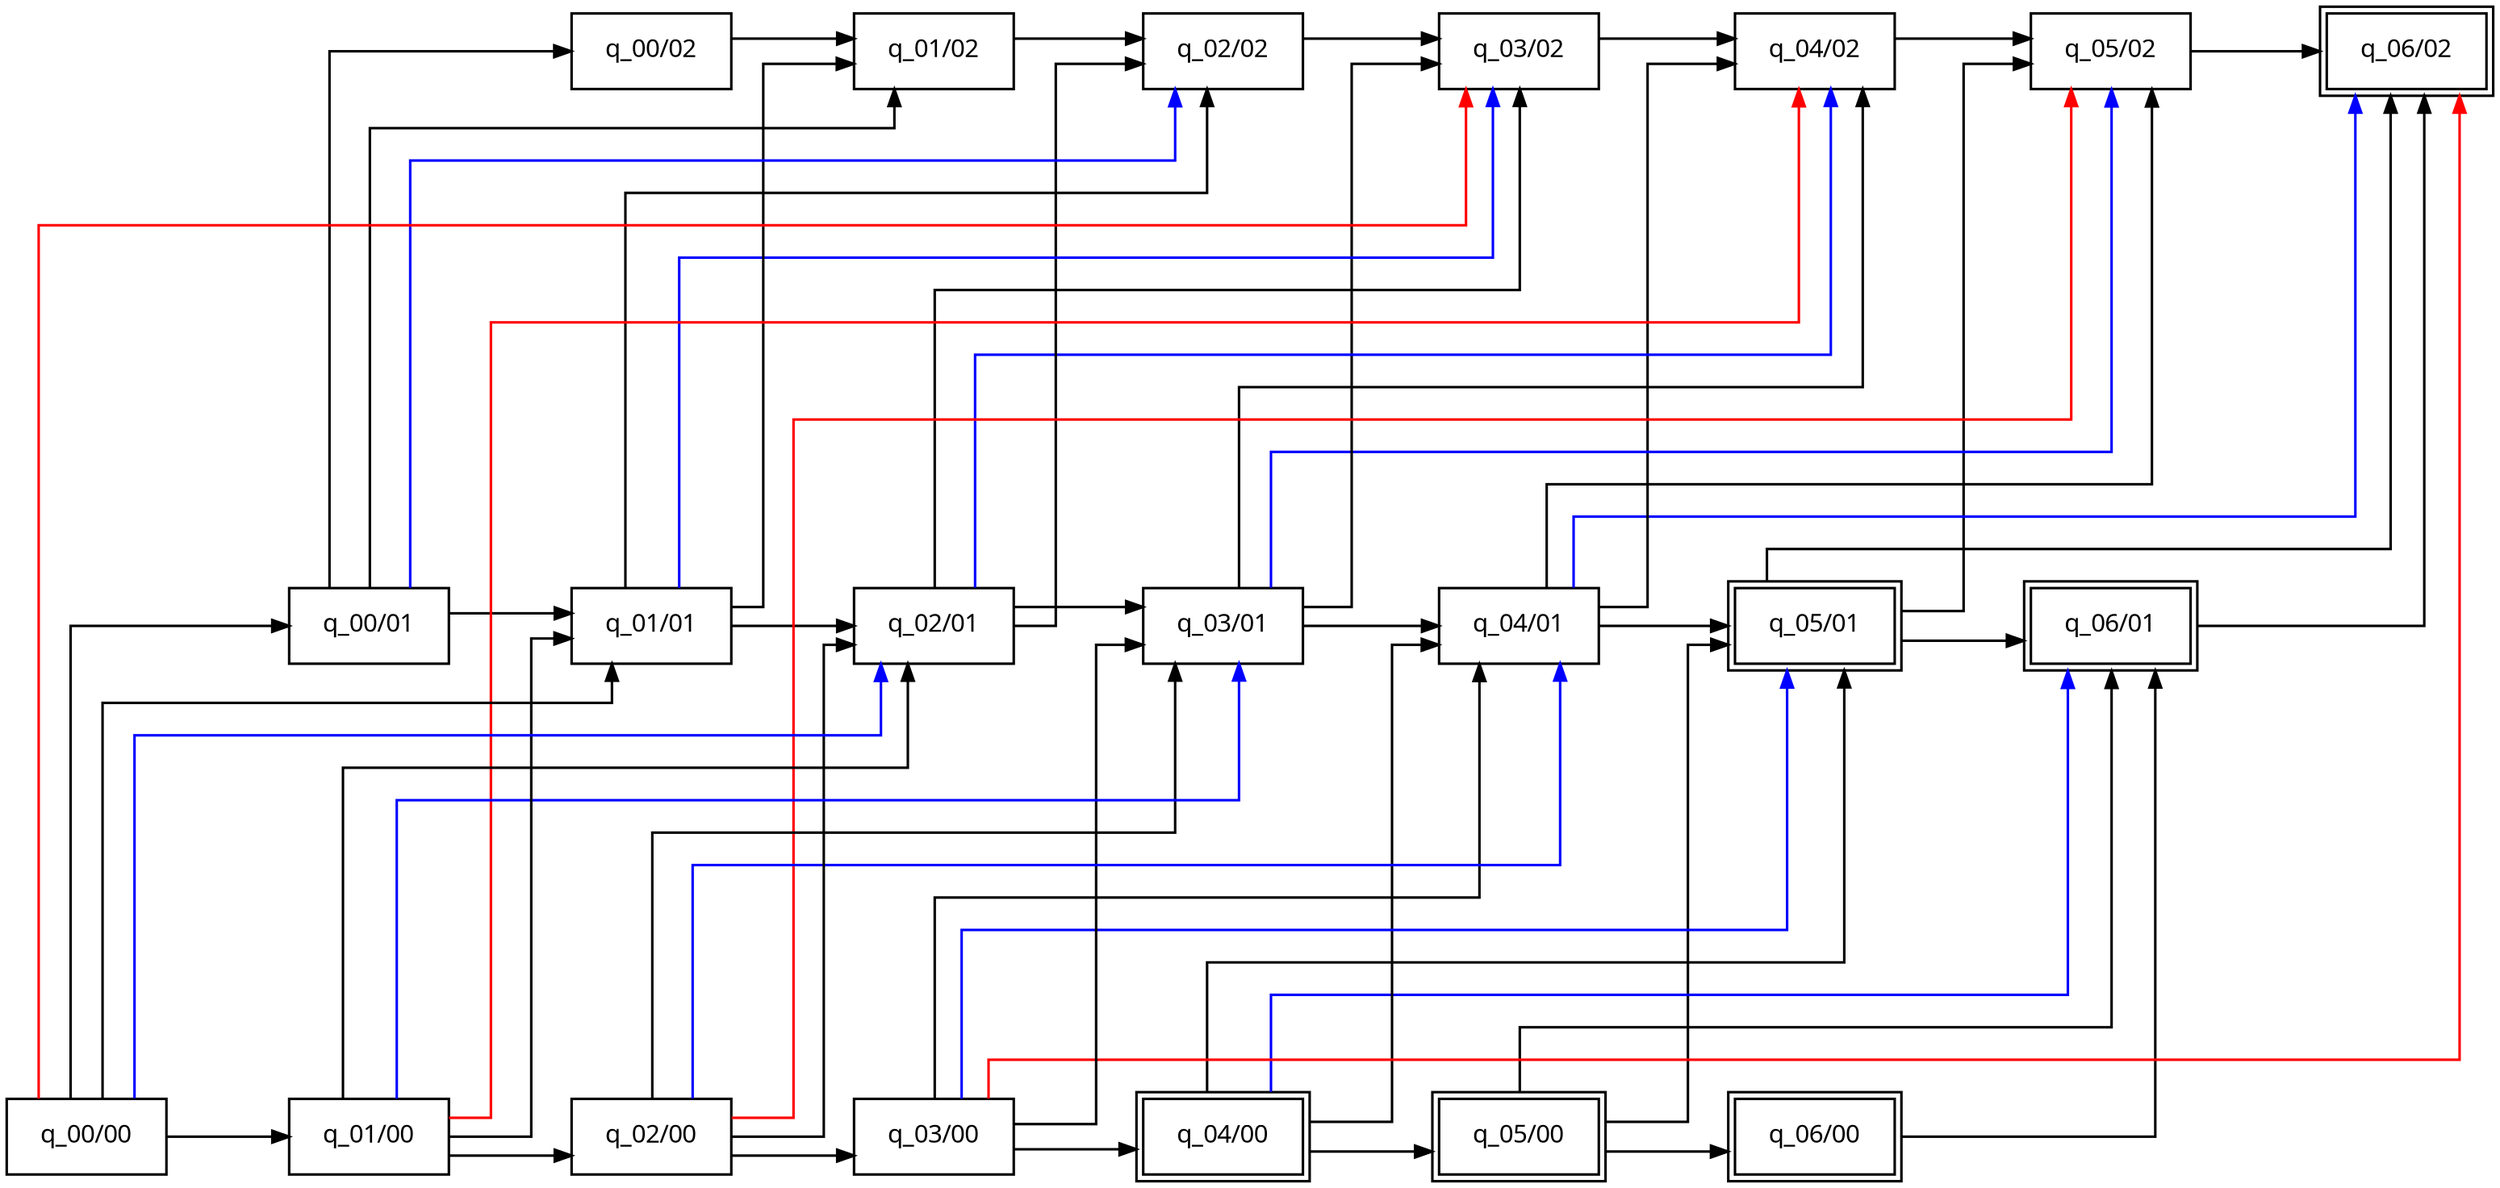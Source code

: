 strict digraph {
    nodesep=0.25;
    splines=ortho;
    graph ["concentrate"="false","rankdir"="LR","bgcolor"="transparent","margin"="0.0","compound"="true","nslimit"="20"]
    "q_06/02" [group=2]["color"="black","fontcolor"="black","fontname"="JetBrains Mono","fontsize"="15","penwidth"="1.5","shape"="rect",peripheries=2, margin="0.28,0.2"]
    "q_05/02" [group=2]["color"="black","fontcolor"="black","fontname"="JetBrains Mono","fontsize"="15","penwidth"="1.5","shape"="rect", margin="0.28,0.2"]
    "q_04/02" [group=2]["color"="black","fontcolor"="black","fontname"="JetBrains Mono","fontsize"="15","penwidth"="1.5","shape"="rect", margin="0.28,0.2"]
    "q_03/02" [group=2]["color"="black","fontcolor"="black","fontname"="JetBrains Mono","fontsize"="15","penwidth"="1.5","shape"="rect", margin="0.28,0.2"]
    "q_02/02" [group=2]["color"="black","fontcolor"="black","fontname"="JetBrains Mono","fontsize"="15","penwidth"="1.5","shape"="rect", margin="0.28,0.2"]
    "q_01/02" [group=2]["color"="black","fontcolor"="black","fontname"="JetBrains Mono","fontsize"="15","penwidth"="1.5","shape"="rect", margin="0.28,0.2"]
    "q_00/02" [group=2]["color"="black","fontcolor"="black","fontname"="JetBrains Mono","fontsize"="15","penwidth"="1.5","shape"="rect", margin="0.28,0.2"]
    "q_06/01" [group=1]["color"="black","fontcolor"="black","fontname"="JetBrains Mono","fontsize"="15","penwidth"="1.5","shape"="rect",peripheries=2, margin="0.28,0.2"]
    "q_05/01" [group=1]["color"="black","fontcolor"="black","fontname"="JetBrains Mono","fontsize"="15","penwidth"="1.5","shape"="rect",peripheries=2, margin="0.28,0.2"]
    "q_04/01" [group=1]["color"="black","fontcolor"="black","fontname"="JetBrains Mono","fontsize"="15","penwidth"="1.5","shape"="rect", margin="0.28,0.2"]
    "q_03/01" [group=1]["color"="black","fontcolor"="black","fontname"="JetBrains Mono","fontsize"="15","penwidth"="1.5","shape"="rect", margin="0.28,0.2"]
    "q_02/01" [group=1]["color"="black","fontcolor"="black","fontname"="JetBrains Mono","fontsize"="15","penwidth"="1.5","shape"="rect", margin="0.28,0.2"]
    "q_01/01" [group=1]["color"="black","fontcolor"="black","fontname"="JetBrains Mono","fontsize"="15","penwidth"="1.5","shape"="rect", margin="0.28,0.2"]
    "q_00/01" [group=1]["color"="black","fontcolor"="black","fontname"="JetBrains Mono","fontsize"="15","penwidth"="1.5","shape"="rect", margin="0.28,0.2"]
    "q_06/00" [group=0]["color"="black","fontcolor"="black","fontname"="JetBrains Mono","fontsize"="15","penwidth"="1.5","shape"="rect",peripheries=2, margin="0.28,0.2"]
    "q_05/00" [group=0]["color"="black","fontcolor"="black","fontname"="JetBrains Mono","fontsize"="15","penwidth"="1.5","shape"="rect",peripheries=2, margin="0.28,0.2"]
    "q_04/00" [group=0]["color"="black","fontcolor"="black","fontname"="JetBrains Mono","fontsize"="15","penwidth"="1.5","shape"="rect",peripheries=2, margin="0.28,0.2"]
    "q_03/00" [group=0]["color"="black","fontcolor"="black","fontname"="JetBrains Mono","fontsize"="15","penwidth"="1.5","shape"="rect", margin="0.28,0.2"]
    "q_02/00" [group=0]["color"="black","fontcolor"="black","fontname"="JetBrains Mono","fontsize"="15","penwidth"="1.5","shape"="rect", margin="0.28,0.2"]
    "q_01/00" [group=0]["color"="black","fontcolor"="black","fontname"="JetBrains Mono","fontsize"="15","penwidth"="1.5","shape"="rect", margin="0.28,0.2"]
    "q_00/00" [group=0]["color"="black","fontcolor"="black","fontname"="JetBrains Mono","fontsize"="15","penwidth"="1.5","shape"="rect", margin="0.28,0.2"]
    "q_00/00" -> "q_00/01" ["arrowhead"="normal", minlen="2.5", "penwidth"="1.5", color=black]
    "q_00/01" -> "q_00/02" ["arrowhead"="normal", minlen="2.5", "penwidth"="1.5", color=black]
    "q_01/00" -> "q_01/01" ["arrowhead"="normal", minlen="2.5", "penwidth"="1.5", color=black]
    "q_01/01" -> "q_01/02" ["arrowhead"="normal", minlen="2.5", "penwidth"="1.5", color=black]
    "q_02/00" -> "q_02/01" ["arrowhead"="normal", minlen="2.5", "penwidth"="1.5", color=black]
    "q_02/01" -> "q_02/02" ["arrowhead"="normal", minlen="2.5", "penwidth"="1.5", color=black]
    "q_03/00" -> "q_03/01" ["arrowhead"="normal", minlen="2.5", "penwidth"="1.5", color=black]
    "q_03/01" -> "q_03/02" ["arrowhead"="normal", minlen="2.5", "penwidth"="1.5", color=black]
    "q_04/00" -> "q_04/01" ["arrowhead"="normal", minlen="2.5", "penwidth"="1.5", color=black]
    "q_04/01" -> "q_04/02" ["arrowhead"="normal", minlen="2.5", "penwidth"="1.5", color=black]
    "q_05/00" -> "q_05/01" ["arrowhead"="normal", minlen="2.5", "penwidth"="1.5", color=black]
    "q_05/01" -> "q_05/02" ["arrowhead"="normal", minlen="2.5", "penwidth"="1.5", color=black]
    "q_06/00" -> "q_06/01" ["arrowhead"="normal", minlen="2.5", "penwidth"="1.5", color=black]
    "q_06/01" -> "q_06/02" ["arrowhead"="normal", minlen="2.5", "penwidth"="1.5", color=black]
    "q_00/00" -> "q_01/01" ["arrowhead"="normal", minlen="2.5", "penwidth"="1.5", color=black]
    "q_00/01" -> "q_01/02" ["arrowhead"="normal", minlen="2.5", "penwidth"="1.5", color=black]
    "q_01/00" -> "q_02/01" ["arrowhead"="normal", minlen="2.5", "penwidth"="1.5", color=black]
    "q_01/01" -> "q_02/02" ["arrowhead"="normal", minlen="2.5", "penwidth"="1.5", color=black]
    "q_02/00" -> "q_03/01" ["arrowhead"="normal", minlen="2.5", "penwidth"="1.5", color=black]
    "q_02/01" -> "q_03/02" ["arrowhead"="normal", minlen="2.5", "penwidth"="1.5", color=black]
    "q_03/00" -> "q_04/01" ["arrowhead"="normal", minlen="2.5", "penwidth"="1.5", color=black]
    "q_03/01" -> "q_04/02" ["arrowhead"="normal", minlen="2.5", "penwidth"="1.5", color=black]
    "q_04/00" -> "q_05/01" ["arrowhead"="normal", minlen="2.5", "penwidth"="1.5", color=black]
    "q_04/01" -> "q_05/02" ["arrowhead"="normal", minlen="2.5", "penwidth"="1.5", color=black]
    "q_05/00" -> "q_06/01" ["arrowhead"="normal", minlen="2.5", "penwidth"="1.5", color=black]
    "q_05/01" -> "q_06/02" ["arrowhead"="normal", minlen="2.5", "penwidth"="1.5", color=black]
    "q_00/00" -> "q_01/00" ["arrowhead"="normal", minlen="2.5", "penwidth"="1.5", color=black]
    "q_00/01" -> "q_01/01" ["arrowhead"="normal", minlen="2.5", "penwidth"="1.5", color=black]
    "q_00/02" -> "q_01/02" ["arrowhead"="normal", minlen="2.5", "penwidth"="1.5", color=black]
    "q_01/00" -> "q_02/00" ["arrowhead"="normal", minlen="2.5", "penwidth"="1.5", color=black]
    "q_01/01" -> "q_02/01" ["arrowhead"="normal", minlen="2.5", "penwidth"="1.5", color=black]
    "q_01/02" -> "q_02/02" ["arrowhead"="normal", minlen="2.5", "penwidth"="1.5", color=black]
    "q_02/00" -> "q_03/00" ["arrowhead"="normal", minlen="2.5", "penwidth"="1.5", color=black]
    "q_02/01" -> "q_03/01" ["arrowhead"="normal", minlen="2.5", "penwidth"="1.5", color=black]
    "q_02/02" -> "q_03/02" ["arrowhead"="normal", minlen="2.5", "penwidth"="1.5", color=black]
    "q_03/00" -> "q_04/00" ["arrowhead"="normal", minlen="2.5", "penwidth"="1.5", color=black]
    "q_03/01" -> "q_04/01" ["arrowhead"="normal", minlen="2.5", "penwidth"="1.5", color=black]
    "q_03/02" -> "q_04/02" ["arrowhead"="normal", minlen="2.5", "penwidth"="1.5", color=black]
    "q_04/00" -> "q_05/00" ["arrowhead"="normal", minlen="2.5", "penwidth"="1.5", color=black]
    "q_04/01" -> "q_05/01" ["arrowhead"="normal", minlen="2.5", "penwidth"="1.5", color=black]
    "q_04/02" -> "q_05/02" ["arrowhead"="normal", minlen="2.5", "penwidth"="1.5", color=black]
    "q_05/00" -> "q_06/00" ["arrowhead"="normal", minlen="2.5", "penwidth"="1.5", color=black]
    "q_05/01" -> "q_06/01" ["arrowhead"="normal", minlen="2.5", "penwidth"="1.5", color=black]
    "q_05/02" -> "q_06/02" ["arrowhead"="normal", minlen="2.5", "penwidth"="1.5", color=black]
    "q_00/00" -> "q_02/01" ["arrowhead"="normal", minlen="2.5", "penwidth"="1.5", color=blue]
    "q_00/01" -> "q_02/02" ["arrowhead"="normal", minlen="2.5", "penwidth"="1.5", color=blue]
    "q_00/00" -> "q_03/02" ["arrowhead"="normal", minlen="2.5", "penwidth"="1.5", color=red]
    "q_01/00" -> "q_03/01" ["arrowhead"="normal", minlen="2.5", "penwidth"="1.5", color=blue]
    "q_01/01" -> "q_03/02" ["arrowhead"="normal", minlen="2.5", "penwidth"="1.5", color=blue]
    "q_01/00" -> "q_04/02" ["arrowhead"="normal", minlen="2.5", "penwidth"="1.5", color=red]
    "q_02/00" -> "q_04/01" ["arrowhead"="normal", minlen="2.5", "penwidth"="1.5", color=blue]
    "q_02/01" -> "q_04/02" ["arrowhead"="normal", minlen="2.5", "penwidth"="1.5", color=blue]
    "q_02/00" -> "q_05/02" ["arrowhead"="normal", minlen="2.5", "penwidth"="1.5", color=red]
    "q_03/00" -> "q_05/01" ["arrowhead"="normal", minlen="2.5", "penwidth"="1.5", color=blue]
    "q_03/01" -> "q_05/02" ["arrowhead"="normal", minlen="2.5", "penwidth"="1.5", color=blue]
    "q_03/00" -> "q_06/02" ["arrowhead"="normal", minlen="2.5", "penwidth"="1.5", color=red]
    "q_04/00" -> "q_06/01" ["arrowhead"="normal", minlen="2.5", "penwidth"="1.5", color=blue]
    "q_04/01" -> "q_06/02" ["arrowhead"="normal", minlen="2.5", "penwidth"="1.5", color=blue]
}